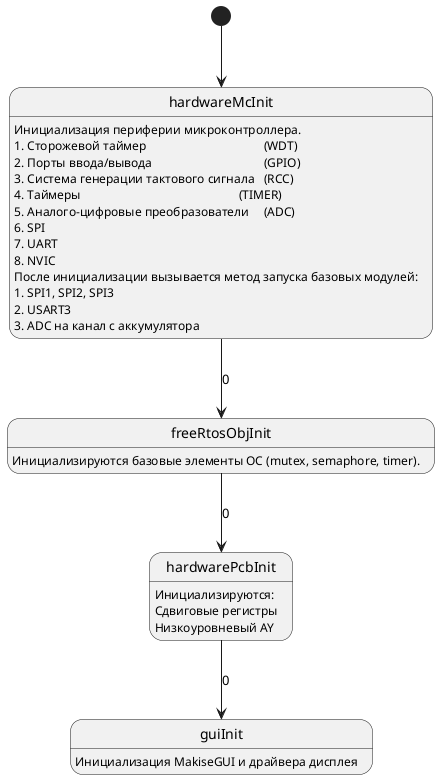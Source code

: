CLASS_NAME						=		AyPlayer
FILE_WITH_CLASS_DESCRIPTION		=		ayplayer.h

@startuml

[*] --> start

state "hardwareMcInit" as start {
start:Инициализация периферии микроконтроллера.
start:1. Сторожевой таймер\t\t\t\t\t(WDT)
start:2. Порты ввода/вывода\t\t\t\t\t(GPIO)
start:3. Система генерации тактового сигнала\t(RCC)
start:4. Таймеры\t\t\t\t\t\t\t(TIMER)
start:5. Аналого-цифровые преобразователи\t(ADC)
start:6. SPI
start:7. UART
start:8. NVIC
start:После инициализации вызывается метод запуска базовых модулей:
start:1. SPI1, SPI2, SPI3
start:2. USART3
start:3. ADC на канал с аккумулятора
}

start --> s1							: 0

state "freeRtosObjInit" as s1 {
s1:Инициализируются базовые элементы ОС (mutex, semaphore, timer).
}

s1 --> s2								: 0

state "hardwarePcbInit" as s2 {
s2:Инициализируются:
s2:Сдвиговые регистры
s2:Низкоуровневый AY
}

s2 --> s3								: 0

state "guiInit" as s3 {
s3:Инициализация MakiseGUI и драйвера дисплея
}

@enduml